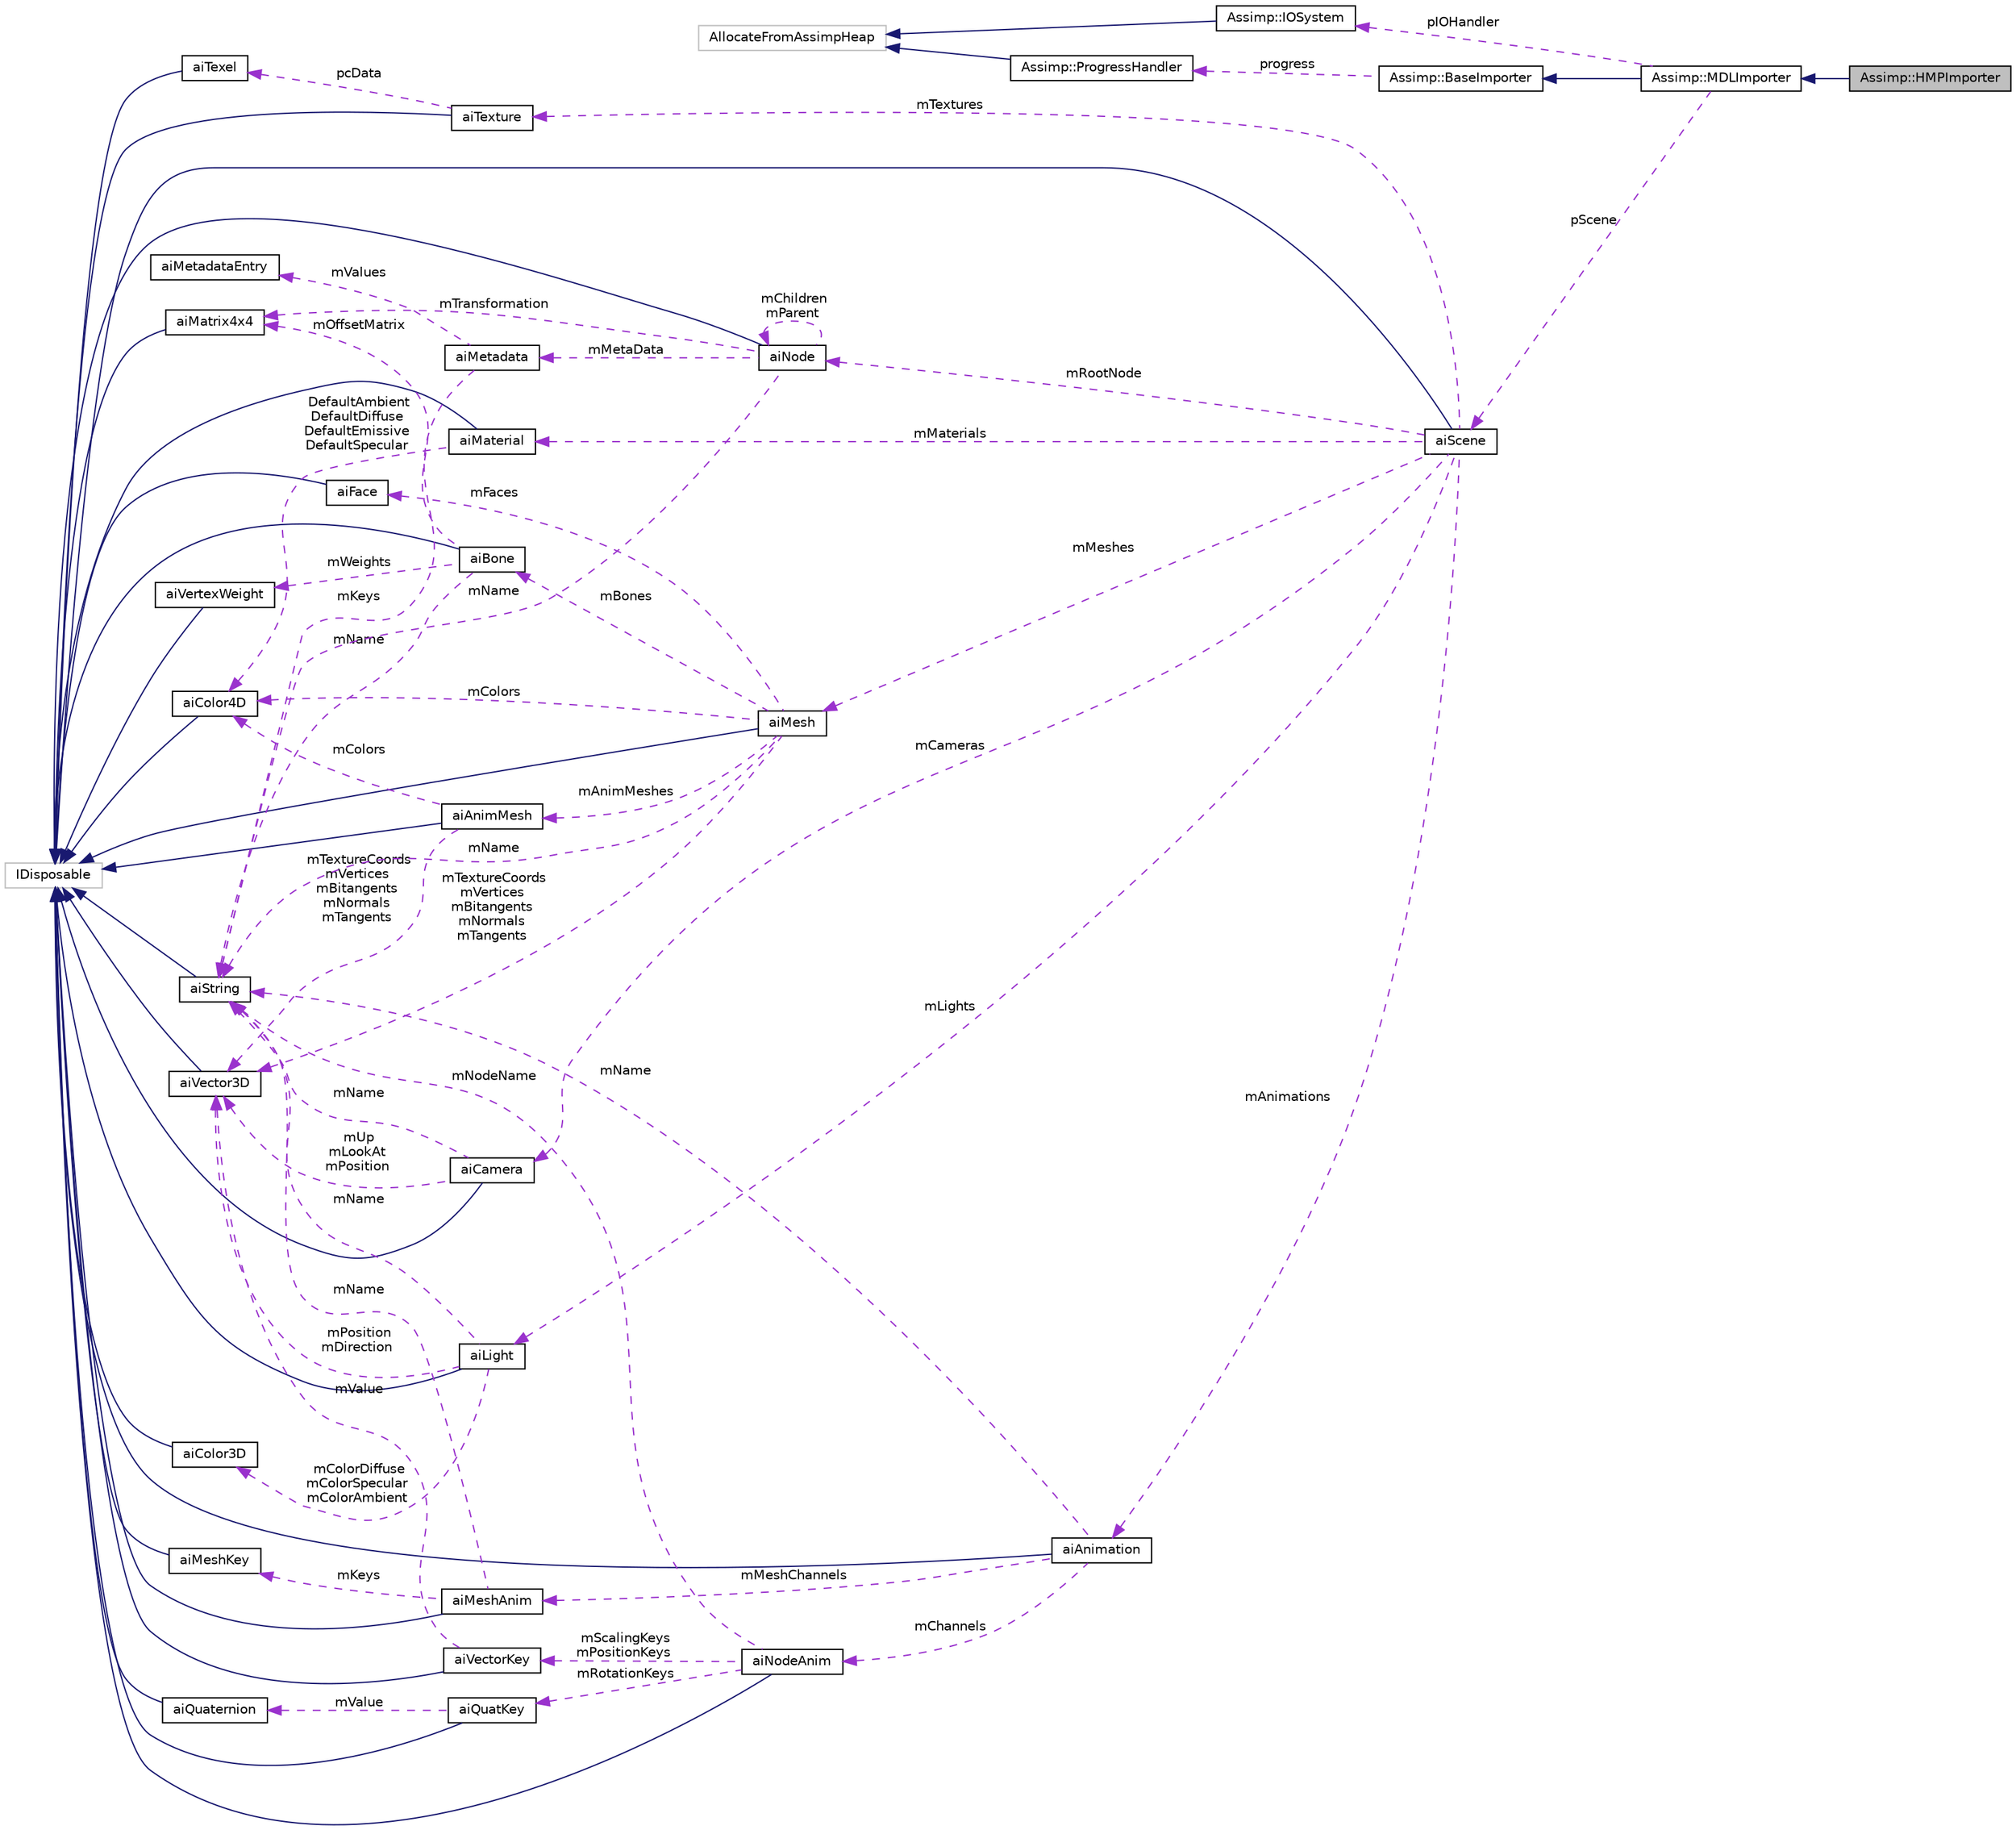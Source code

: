 digraph "Assimp::HMPImporter"
{
  edge [fontname="Helvetica",fontsize="10",labelfontname="Helvetica",labelfontsize="10"];
  node [fontname="Helvetica",fontsize="10",shape=record];
  rankdir="LR";
  Node1 [label="Assimp::HMPImporter",height=0.2,width=0.4,color="black", fillcolor="grey75", style="filled", fontcolor="black"];
  Node2 -> Node1 [dir="back",color="midnightblue",fontsize="10",style="solid",fontname="Helvetica"];
  Node2 [label="Assimp::MDLImporter",height=0.2,width=0.4,color="black", fillcolor="white", style="filled",URL="$class_assimp_1_1_m_d_l_importer.html",tooltip="Class to load MDL files. "];
  Node3 -> Node2 [dir="back",color="midnightblue",fontsize="10",style="solid",fontname="Helvetica"];
  Node3 [label="Assimp::BaseImporter",height=0.2,width=0.4,color="black", fillcolor="white", style="filled",URL="$class_assimp_1_1_base_importer.html"];
  Node4 -> Node3 [dir="back",color="darkorchid3",fontsize="10",style="dashed",label=" progress" ,fontname="Helvetica"];
  Node4 [label="Assimp::ProgressHandler",height=0.2,width=0.4,color="black", fillcolor="white", style="filled",URL="$class_assimp_1_1_progress_handler.html",tooltip="CPP-API: Abstract interface for custom progress report receivers. "];
  Node5 -> Node4 [dir="back",color="midnightblue",fontsize="10",style="solid",fontname="Helvetica"];
  Node5 [label="AllocateFromAssimpHeap",height=0.2,width=0.4,color="grey75", fillcolor="white", style="filled"];
  Node6 -> Node2 [dir="back",color="darkorchid3",fontsize="10",style="dashed",label=" pIOHandler" ,fontname="Helvetica"];
  Node6 [label="Assimp::IOSystem",height=0.2,width=0.4,color="black", fillcolor="white", style="filled",URL="$class_assimp_1_1_i_o_system.html",tooltip="CPP-API: Interface to the file system. "];
  Node5 -> Node6 [dir="back",color="midnightblue",fontsize="10",style="solid",fontname="Helvetica"];
  Node7 -> Node2 [dir="back",color="darkorchid3",fontsize="10",style="dashed",label=" pScene" ,fontname="Helvetica"];
  Node7 [label="aiScene",height=0.2,width=0.4,color="black", fillcolor="white", style="filled",URL="$structai_scene.html"];
  Node8 -> Node7 [dir="back",color="midnightblue",fontsize="10",style="solid",fontname="Helvetica"];
  Node8 [label="IDisposable",height=0.2,width=0.4,color="grey75", fillcolor="white", style="filled"];
  Node9 -> Node7 [dir="back",color="darkorchid3",fontsize="10",style="dashed",label=" mMaterials" ,fontname="Helvetica"];
  Node9 [label="aiMaterial",height=0.2,width=0.4,color="black", fillcolor="white", style="filled",URL="$classai_material.html"];
  Node8 -> Node9 [dir="back",color="midnightblue",fontsize="10",style="solid",fontname="Helvetica"];
  Node10 -> Node9 [dir="back",color="darkorchid3",fontsize="10",style="dashed",label=" DefaultAmbient\nDefaultDiffuse\nDefaultEmissive\nDefaultSpecular" ,fontname="Helvetica"];
  Node10 [label="aiColor4D",height=0.2,width=0.4,color="black", fillcolor="white", style="filled",URL="$structai_color4_d.html"];
  Node8 -> Node10 [dir="back",color="midnightblue",fontsize="10",style="solid",fontname="Helvetica"];
  Node11 -> Node7 [dir="back",color="darkorchid3",fontsize="10",style="dashed",label=" mMeshes" ,fontname="Helvetica"];
  Node11 [label="aiMesh",height=0.2,width=0.4,color="black", fillcolor="white", style="filled",URL="$structai_mesh.html",tooltip="A mesh represents a geometry or model with a single material. "];
  Node8 -> Node11 [dir="back",color="midnightblue",fontsize="10",style="solid",fontname="Helvetica"];
  Node12 -> Node11 [dir="back",color="darkorchid3",fontsize="10",style="dashed",label=" mAnimMeshes" ,fontname="Helvetica"];
  Node12 [label="aiAnimMesh",height=0.2,width=0.4,color="black", fillcolor="white", style="filled",URL="$structai_anim_mesh.html",tooltip="NOT CURRENTLY IN USE. An AnimMesh is an attachment to an aiMesh stores per-vertex animations for a pa..."];
  Node8 -> Node12 [dir="back",color="midnightblue",fontsize="10",style="solid",fontname="Helvetica"];
  Node13 -> Node12 [dir="back",color="darkorchid3",fontsize="10",style="dashed",label=" mTextureCoords\nmVertices\nmBitangents\nmNormals\nmTangents" ,fontname="Helvetica"];
  Node13 [label="aiVector3D",height=0.2,width=0.4,color="black", fillcolor="white", style="filled",URL="$structai_vector3_d.html"];
  Node8 -> Node13 [dir="back",color="midnightblue",fontsize="10",style="solid",fontname="Helvetica"];
  Node10 -> Node12 [dir="back",color="darkorchid3",fontsize="10",style="dashed",label=" mColors" ,fontname="Helvetica"];
  Node13 -> Node11 [dir="back",color="darkorchid3",fontsize="10",style="dashed",label=" mTextureCoords\nmVertices\nmBitangents\nmNormals\nmTangents" ,fontname="Helvetica"];
  Node14 -> Node11 [dir="back",color="darkorchid3",fontsize="10",style="dashed",label=" mFaces" ,fontname="Helvetica"];
  Node14 [label="aiFace",height=0.2,width=0.4,color="black", fillcolor="white", style="filled",URL="$structai_face.html",tooltip="A single face in a mesh, referring to multiple vertices. "];
  Node8 -> Node14 [dir="back",color="midnightblue",fontsize="10",style="solid",fontname="Helvetica"];
  Node15 -> Node11 [dir="back",color="darkorchid3",fontsize="10",style="dashed",label=" mName" ,fontname="Helvetica"];
  Node15 [label="aiString",height=0.2,width=0.4,color="black", fillcolor="white", style="filled",URL="$structai_string.html"];
  Node8 -> Node15 [dir="back",color="midnightblue",fontsize="10",style="solid",fontname="Helvetica"];
  Node10 -> Node11 [dir="back",color="darkorchid3",fontsize="10",style="dashed",label=" mColors" ,fontname="Helvetica"];
  Node16 -> Node11 [dir="back",color="darkorchid3",fontsize="10",style="dashed",label=" mBones" ,fontname="Helvetica"];
  Node16 [label="aiBone",height=0.2,width=0.4,color="black", fillcolor="white", style="filled",URL="$structai_bone.html",tooltip="A single bone of a mesh. "];
  Node8 -> Node16 [dir="back",color="midnightblue",fontsize="10",style="solid",fontname="Helvetica"];
  Node17 -> Node16 [dir="back",color="darkorchid3",fontsize="10",style="dashed",label=" mWeights" ,fontname="Helvetica"];
  Node17 [label="aiVertexWeight",height=0.2,width=0.4,color="black", fillcolor="white", style="filled",URL="$structai_vertex_weight.html",tooltip="A single influence of a bone on a vertex. "];
  Node8 -> Node17 [dir="back",color="midnightblue",fontsize="10",style="solid",fontname="Helvetica"];
  Node15 -> Node16 [dir="back",color="darkorchid3",fontsize="10",style="dashed",label=" mName" ,fontname="Helvetica"];
  Node18 -> Node16 [dir="back",color="darkorchid3",fontsize="10",style="dashed",label=" mOffsetMatrix" ,fontname="Helvetica"];
  Node18 [label="aiMatrix4x4",height=0.2,width=0.4,color="black", fillcolor="white", style="filled",URL="$structai_matrix4x4.html"];
  Node8 -> Node18 [dir="back",color="midnightblue",fontsize="10",style="solid",fontname="Helvetica"];
  Node19 -> Node7 [dir="back",color="darkorchid3",fontsize="10",style="dashed",label=" mCameras" ,fontname="Helvetica"];
  Node19 [label="aiCamera",height=0.2,width=0.4,color="black", fillcolor="white", style="filled",URL="$structai_camera.html"];
  Node8 -> Node19 [dir="back",color="midnightblue",fontsize="10",style="solid",fontname="Helvetica"];
  Node13 -> Node19 [dir="back",color="darkorchid3",fontsize="10",style="dashed",label=" mUp\nmLookAt\nmPosition" ,fontname="Helvetica"];
  Node15 -> Node19 [dir="back",color="darkorchid3",fontsize="10",style="dashed",label=" mName" ,fontname="Helvetica"];
  Node20 -> Node7 [dir="back",color="darkorchid3",fontsize="10",style="dashed",label=" mLights" ,fontname="Helvetica"];
  Node20 [label="aiLight",height=0.2,width=0.4,color="black", fillcolor="white", style="filled",URL="$structai_light.html"];
  Node8 -> Node20 [dir="back",color="midnightblue",fontsize="10",style="solid",fontname="Helvetica"];
  Node13 -> Node20 [dir="back",color="darkorchid3",fontsize="10",style="dashed",label=" mPosition\nmDirection" ,fontname="Helvetica"];
  Node21 -> Node20 [dir="back",color="darkorchid3",fontsize="10",style="dashed",label=" mColorDiffuse\nmColorSpecular\nmColorAmbient" ,fontname="Helvetica"];
  Node21 [label="aiColor3D",height=0.2,width=0.4,color="black", fillcolor="white", style="filled",URL="$structai_color3_d.html"];
  Node8 -> Node21 [dir="back",color="midnightblue",fontsize="10",style="solid",fontname="Helvetica"];
  Node15 -> Node20 [dir="back",color="darkorchid3",fontsize="10",style="dashed",label=" mName" ,fontname="Helvetica"];
  Node22 -> Node7 [dir="back",color="darkorchid3",fontsize="10",style="dashed",label=" mAnimations" ,fontname="Helvetica"];
  Node22 [label="aiAnimation",height=0.2,width=0.4,color="black", fillcolor="white", style="filled",URL="$structai_animation.html"];
  Node8 -> Node22 [dir="back",color="midnightblue",fontsize="10",style="solid",fontname="Helvetica"];
  Node15 -> Node22 [dir="back",color="darkorchid3",fontsize="10",style="dashed",label=" mName" ,fontname="Helvetica"];
  Node23 -> Node22 [dir="back",color="darkorchid3",fontsize="10",style="dashed",label=" mChannels" ,fontname="Helvetica"];
  Node23 [label="aiNodeAnim",height=0.2,width=0.4,color="black", fillcolor="white", style="filled",URL="$structai_node_anim.html"];
  Node8 -> Node23 [dir="back",color="midnightblue",fontsize="10",style="solid",fontname="Helvetica"];
  Node24 -> Node23 [dir="back",color="darkorchid3",fontsize="10",style="dashed",label=" mRotationKeys" ,fontname="Helvetica"];
  Node24 [label="aiQuatKey",height=0.2,width=0.4,color="black", fillcolor="white", style="filled",URL="$structai_quat_key.html"];
  Node8 -> Node24 [dir="back",color="midnightblue",fontsize="10",style="solid",fontname="Helvetica"];
  Node25 -> Node24 [dir="back",color="darkorchid3",fontsize="10",style="dashed",label=" mValue" ,fontname="Helvetica"];
  Node25 [label="aiQuaternion",height=0.2,width=0.4,color="black", fillcolor="white", style="filled",URL="$structai_quaternion.html"];
  Node8 -> Node25 [dir="back",color="midnightblue",fontsize="10",style="solid",fontname="Helvetica"];
  Node26 -> Node23 [dir="back",color="darkorchid3",fontsize="10",style="dashed",label=" mScalingKeys\nmPositionKeys" ,fontname="Helvetica"];
  Node26 [label="aiVectorKey",height=0.2,width=0.4,color="black", fillcolor="white", style="filled",URL="$structai_vector_key.html"];
  Node8 -> Node26 [dir="back",color="midnightblue",fontsize="10",style="solid",fontname="Helvetica"];
  Node13 -> Node26 [dir="back",color="darkorchid3",fontsize="10",style="dashed",label=" mValue" ,fontname="Helvetica"];
  Node15 -> Node23 [dir="back",color="darkorchid3",fontsize="10",style="dashed",label=" mNodeName" ,fontname="Helvetica"];
  Node27 -> Node22 [dir="back",color="darkorchid3",fontsize="10",style="dashed",label=" mMeshChannels" ,fontname="Helvetica"];
  Node27 [label="aiMeshAnim",height=0.2,width=0.4,color="black", fillcolor="white", style="filled",URL="$structai_mesh_anim.html"];
  Node8 -> Node27 [dir="back",color="midnightblue",fontsize="10",style="solid",fontname="Helvetica"];
  Node28 -> Node27 [dir="back",color="darkorchid3",fontsize="10",style="dashed",label=" mKeys" ,fontname="Helvetica"];
  Node28 [label="aiMeshKey",height=0.2,width=0.4,color="black", fillcolor="white", style="filled",URL="$structai_mesh_key.html"];
  Node8 -> Node28 [dir="back",color="midnightblue",fontsize="10",style="solid",fontname="Helvetica"];
  Node15 -> Node27 [dir="back",color="darkorchid3",fontsize="10",style="dashed",label=" mName" ,fontname="Helvetica"];
  Node29 -> Node7 [dir="back",color="darkorchid3",fontsize="10",style="dashed",label=" mRootNode" ,fontname="Helvetica"];
  Node29 [label="aiNode",height=0.2,width=0.4,color="black", fillcolor="white", style="filled",URL="$structai_node.html"];
  Node8 -> Node29 [dir="back",color="midnightblue",fontsize="10",style="solid",fontname="Helvetica"];
  Node15 -> Node29 [dir="back",color="darkorchid3",fontsize="10",style="dashed",label=" mName" ,fontname="Helvetica"];
  Node30 -> Node29 [dir="back",color="darkorchid3",fontsize="10",style="dashed",label=" mMetaData" ,fontname="Helvetica"];
  Node30 [label="aiMetadata",height=0.2,width=0.4,color="black", fillcolor="white", style="filled",URL="$structai_metadata.html"];
  Node15 -> Node30 [dir="back",color="darkorchid3",fontsize="10",style="dashed",label=" mKeys" ,fontname="Helvetica"];
  Node31 -> Node30 [dir="back",color="darkorchid3",fontsize="10",style="dashed",label=" mValues" ,fontname="Helvetica"];
  Node31 [label="aiMetadataEntry",height=0.2,width=0.4,color="black", fillcolor="white", style="filled",URL="$structai_metadata_entry.html"];
  Node18 -> Node29 [dir="back",color="darkorchid3",fontsize="10",style="dashed",label=" mTransformation" ,fontname="Helvetica"];
  Node29 -> Node29 [dir="back",color="darkorchid3",fontsize="10",style="dashed",label=" mChildren\nmParent" ,fontname="Helvetica"];
  Node32 -> Node7 [dir="back",color="darkorchid3",fontsize="10",style="dashed",label=" mTextures" ,fontname="Helvetica"];
  Node32 [label="aiTexture",height=0.2,width=0.4,color="black", fillcolor="white", style="filled",URL="$structai_texture.html"];
  Node8 -> Node32 [dir="back",color="midnightblue",fontsize="10",style="solid",fontname="Helvetica"];
  Node33 -> Node32 [dir="back",color="darkorchid3",fontsize="10",style="dashed",label=" pcData" ,fontname="Helvetica"];
  Node33 [label="aiTexel",height=0.2,width=0.4,color="black", fillcolor="white", style="filled",URL="$structai_texel.html",tooltip="Helper structure to represent a texel in a ARGB8888 format. "];
  Node8 -> Node33 [dir="back",color="midnightblue",fontsize="10",style="solid",fontname="Helvetica"];
}
